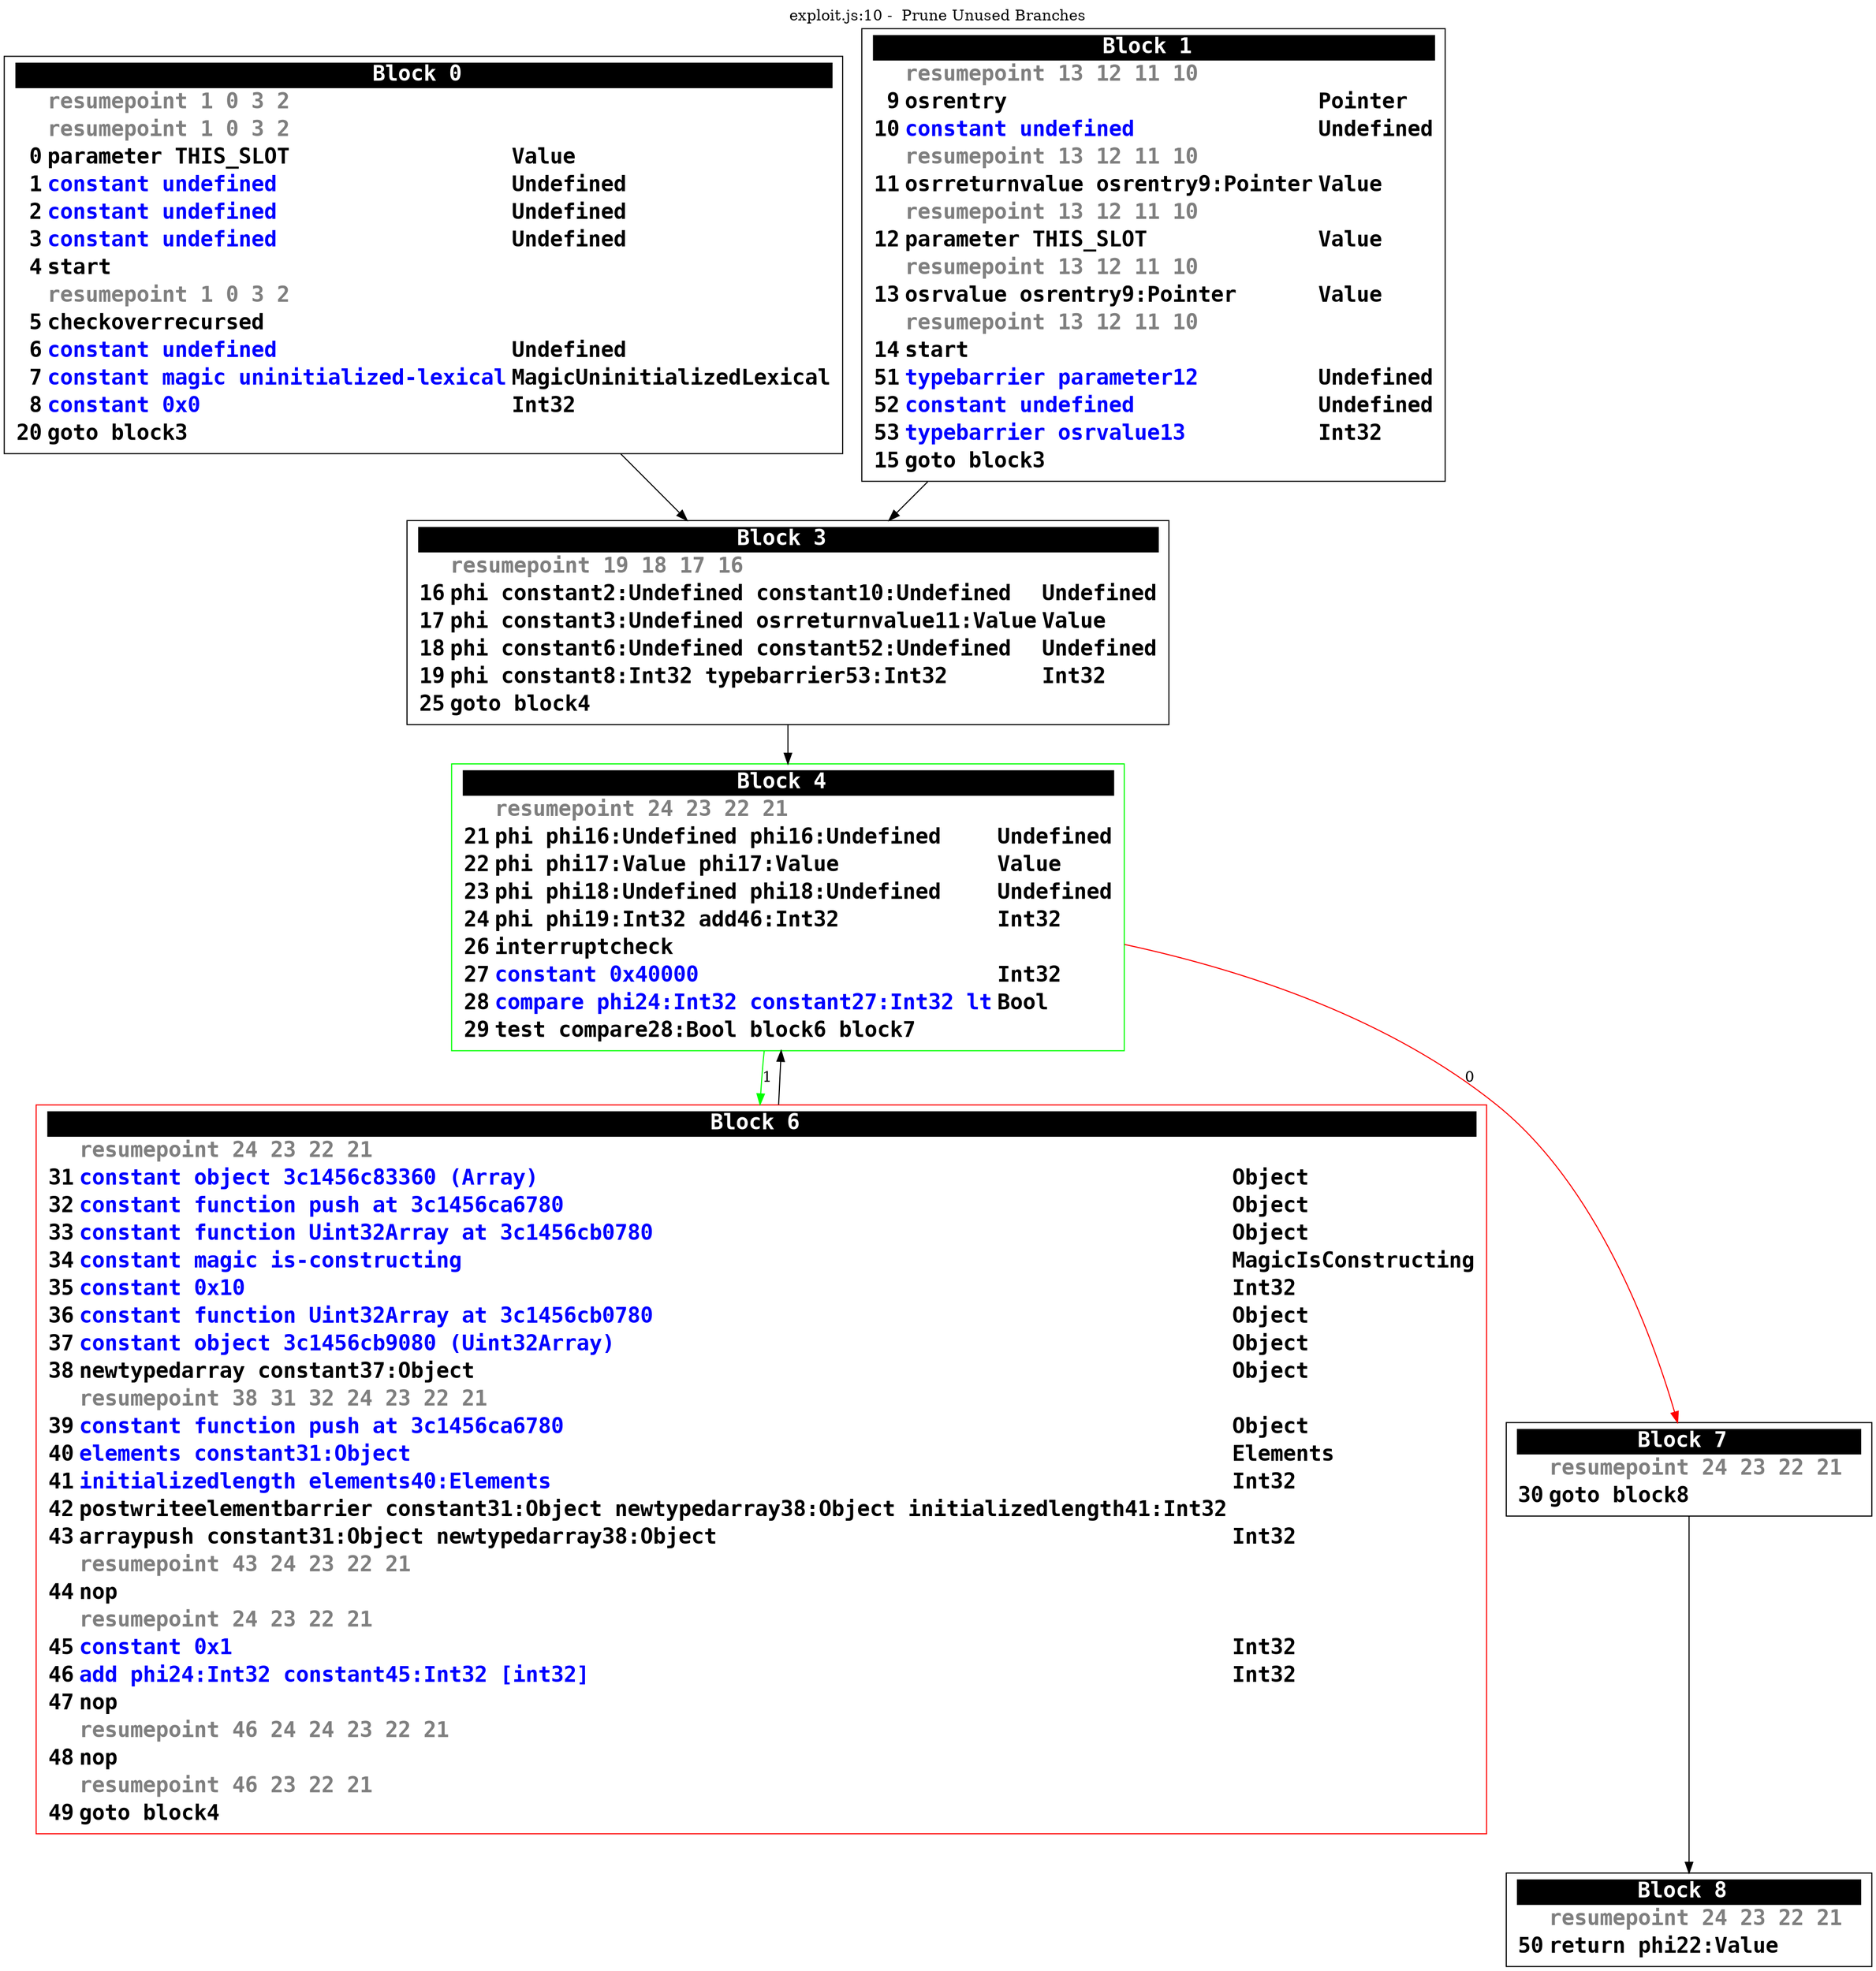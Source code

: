 digraph {
labelloc = t;
labelfontsize = 30;
label = "exploit.js:10 -  Prune Unused Branches";
  rankdir=TB
  splines=true

  "Block0" [ shape=box fontsize=20 fontname="Consolas Bold" label=<<table border="0" cellborder="0" cellpadding="1"><tr><td align="center" bgcolor="black" colspan="3"><font color="white">Block 0 </font></td></tr><tr><td align="left"></td><td align="left"><font color="grey50">resumepoint 1 0 3 2 </font></td><td></td></tr><tr><td align="left"></td><td align="left"><font color="grey50">resumepoint 1 0 3 2 </font></td><td></td></tr><tr><td align="right" port="i0">0</td><td align="left">parameter THIS_SLOT</td><td align="left">Value</td></tr><tr><td align="right" port="i1">1</td><td align="left"><font color="blue">constant undefined</font></td><td align="left">Undefined</td></tr><tr><td align="right" port="i2">2</td><td align="left"><font color="blue">constant undefined</font></td><td align="left">Undefined</td></tr><tr><td align="right" port="i3">3</td><td align="left"><font color="blue">constant undefined</font></td><td align="left">Undefined</td></tr><tr><td align="right" port="i4">4</td><td align="left">start</td></tr><tr><td align="left"></td><td align="left"><font color="grey50">resumepoint 1 0 3 2 </font></td><td></td></tr><tr><td align="right" port="i5">5</td><td align="left">checkoverrecursed</td></tr><tr><td align="right" port="i6">6</td><td align="left"><font color="blue">constant undefined</font></td><td align="left">Undefined</td></tr><tr><td align="right" port="i7">7</td><td align="left"><font color="blue">constant magic uninitialized-lexical</font></td><td align="left">MagicUninitializedLexical</td></tr><tr><td align="right" port="i8">8</td><td align="left"><font color="blue">constant 0x0</font></td><td align="left">Int32</td></tr><tr><td align="right" port="i20">20</td><td align="left">goto block3</td></tr></table>> ] ;
  "Block1" [ shape=box fontsize=20 fontname="Consolas Bold" label=<<table border="0" cellborder="0" cellpadding="1"><tr><td align="center" bgcolor="black" colspan="3"><font color="white">Block 1 </font></td></tr><tr><td align="left"></td><td align="left"><font color="grey50">resumepoint 13 12 11 10 </font></td><td></td></tr><tr><td align="right" port="i9">9</td><td align="left">osrentry</td><td align="left">Pointer</td></tr><tr><td align="right" port="i10">10</td><td align="left"><font color="blue">constant undefined</font></td><td align="left">Undefined</td></tr><tr><td align="left"></td><td align="left"><font color="grey50">resumepoint 13 12 11 10 </font></td><td></td></tr><tr><td align="right" port="i11">11</td><td align="left">osrreturnvalue osrentry9:Pointer</td><td align="left">Value</td></tr><tr><td align="left"></td><td align="left"><font color="grey50">resumepoint 13 12 11 10 </font></td><td></td></tr><tr><td align="right" port="i12">12</td><td align="left">parameter THIS_SLOT</td><td align="left">Value</td></tr><tr><td align="left"></td><td align="left"><font color="grey50">resumepoint 13 12 11 10 </font></td><td></td></tr><tr><td align="right" port="i13">13</td><td align="left">osrvalue osrentry9:Pointer</td><td align="left">Value</td></tr><tr><td align="left"></td><td align="left"><font color="grey50">resumepoint 13 12 11 10 </font></td><td></td></tr><tr><td align="right" port="i14">14</td><td align="left">start</td></tr><tr><td align="right" port="i51">51</td><td align="left"><font color="blue">typebarrier parameter12</font></td><td align="left">Undefined</td></tr><tr><td align="right" port="i52">52</td><td align="left"><font color="blue">constant undefined</font></td><td align="left">Undefined</td></tr><tr><td align="right" port="i53">53</td><td align="left"><font color="blue">typebarrier osrvalue13</font></td><td align="left">Int32</td></tr><tr><td align="right" port="i15">15</td><td align="left">goto block3</td></tr></table>> ] ;
  "Block3" [ shape=box fontsize=20 fontname="Consolas Bold" label=<<table border="0" cellborder="0" cellpadding="1"><tr><td align="center" bgcolor="black" colspan="3"><font color="white">Block 3 </font></td></tr><tr><td align="left"></td><td align="left"><font color="grey50">resumepoint 19 18 17 16 </font></td><td></td></tr><tr><td align="right" port="i16">16</td><td align="left">phi constant2:Undefined constant10:Undefined</td><td align="left">Undefined</td></tr><tr><td align="right" port="i17">17</td><td align="left">phi constant3:Undefined osrreturnvalue11:Value</td><td align="left">Value</td></tr><tr><td align="right" port="i18">18</td><td align="left">phi constant6:Undefined constant52:Undefined</td><td align="left">Undefined</td></tr><tr><td align="right" port="i19">19</td><td align="left">phi constant8:Int32 typebarrier53:Int32</td><td align="left">Int32</td></tr><tr><td align="right" port="i25">25</td><td align="left">goto block4</td></tr></table>> ] ;
  "Block4" [ color=green shape=box fontsize=20 fontname="Consolas Bold" label=<<table border="0" cellborder="0" cellpadding="1"><tr><td align="center" bgcolor="black" colspan="3"><font color="white">Block 4 </font></td></tr><tr><td align="left"></td><td align="left"><font color="grey50">resumepoint 24 23 22 21 </font></td><td></td></tr><tr><td align="right" port="i21">21</td><td align="left">phi phi16:Undefined phi16:Undefined</td><td align="left">Undefined</td></tr><tr><td align="right" port="i22">22</td><td align="left">phi phi17:Value phi17:Value</td><td align="left">Value</td></tr><tr><td align="right" port="i23">23</td><td align="left">phi phi18:Undefined phi18:Undefined</td><td align="left">Undefined</td></tr><tr><td align="right" port="i24">24</td><td align="left">phi phi19:Int32 add46:Int32</td><td align="left">Int32</td></tr><tr><td align="right" port="i26">26</td><td align="left">interruptcheck</td></tr><tr><td align="right" port="i27">27</td><td align="left"><font color="blue">constant 0x40000</font></td><td align="left">Int32</td></tr><tr><td align="right" port="i28">28</td><td align="left"><font color="blue">compare phi24:Int32 constant27:Int32 lt</font></td><td align="left">Bool</td></tr><tr><td align="right" port="i29">29</td><td align="left">test compare28:Bool block6 block7</td></tr></table>> ] ;
  "Block6" [ color=red shape=box fontsize=20 fontname="Consolas Bold" label=<<table border="0" cellborder="0" cellpadding="1"><tr><td align="center" bgcolor="black" colspan="3"><font color="white">Block 6 </font></td></tr><tr><td align="left"></td><td align="left"><font color="grey50">resumepoint 24 23 22 21 </font></td><td></td></tr><tr><td align="right" port="i31">31</td><td align="left"><font color="blue">constant object 3c1456c83360 (Array)</font></td><td align="left">Object</td></tr><tr><td align="right" port="i32">32</td><td align="left"><font color="blue">constant function push at 3c1456ca6780</font></td><td align="left">Object</td></tr><tr><td align="right" port="i33">33</td><td align="left"><font color="blue">constant function Uint32Array at 3c1456cb0780</font></td><td align="left">Object</td></tr><tr><td align="right" port="i34">34</td><td align="left"><font color="blue">constant magic is-constructing</font></td><td align="left">MagicIsConstructing</td></tr><tr><td align="right" port="i35">35</td><td align="left"><font color="blue">constant 0x10</font></td><td align="left">Int32</td></tr><tr><td align="right" port="i36">36</td><td align="left"><font color="blue">constant function Uint32Array at 3c1456cb0780</font></td><td align="left">Object</td></tr><tr><td align="right" port="i37">37</td><td align="left"><font color="blue">constant object 3c1456cb9080 (Uint32Array)</font></td><td align="left">Object</td></tr><tr><td align="right" port="i38">38</td><td align="left">newtypedarray constant37:Object</td><td align="left">Object</td></tr><tr><td align="left"></td><td align="left"><font color="grey50">resumepoint 38 31 32 24 23 22 21 </font></td><td></td></tr><tr><td align="right" port="i39">39</td><td align="left"><font color="blue">constant function push at 3c1456ca6780</font></td><td align="left">Object</td></tr><tr><td align="right" port="i40">40</td><td align="left"><font color="blue">elements constant31:Object</font></td><td align="left">Elements</td></tr><tr><td align="right" port="i41">41</td><td align="left"><font color="blue">initializedlength elements40:Elements</font></td><td align="left">Int32</td></tr><tr><td align="right" port="i42">42</td><td align="left">postwriteelementbarrier constant31:Object newtypedarray38:Object initializedlength41:Int32</td></tr><tr><td align="right" port="i43">43</td><td align="left">arraypush constant31:Object newtypedarray38:Object</td><td align="left">Int32</td></tr><tr><td align="left"></td><td align="left"><font color="grey50">resumepoint 43 24 23 22 21 </font></td><td></td></tr><tr><td align="right" port="i44">44</td><td align="left">nop</td></tr><tr><td align="left"></td><td align="left"><font color="grey50">resumepoint 24 23 22 21 </font></td><td></td></tr><tr><td align="right" port="i45">45</td><td align="left"><font color="blue">constant 0x1</font></td><td align="left">Int32</td></tr><tr><td align="right" port="i46">46</td><td align="left"><font color="blue">add phi24:Int32 constant45:Int32 [int32]</font></td><td align="left">Int32</td></tr><tr><td align="right" port="i47">47</td><td align="left">nop</td></tr><tr><td align="left"></td><td align="left"><font color="grey50">resumepoint 46 24 24 23 22 21 </font></td><td></td></tr><tr><td align="right" port="i48">48</td><td align="left">nop</td></tr><tr><td align="left"></td><td align="left"><font color="grey50">resumepoint 46 23 22 21 </font></td><td></td></tr><tr><td align="right" port="i49">49</td><td align="left">goto block4</td></tr></table>> ] ;
  "Block7" [ shape=box fontsize=20 fontname="Consolas Bold" label=<<table border="0" cellborder="0" cellpadding="1"><tr><td align="center" bgcolor="black" colspan="3"><font color="white">Block 7 </font></td></tr><tr><td align="left"></td><td align="left"><font color="grey50">resumepoint 24 23 22 21 </font></td><td></td></tr><tr><td align="right" port="i30">30</td><td align="left">goto block8</td></tr></table>> ] ;
  "Block8" [ shape=box fontsize=20 fontname="Consolas Bold" label=<<table border="0" cellborder="0" cellpadding="1"><tr><td align="center" bgcolor="black" colspan="3"><font color="white">Block 8 </font></td></tr><tr><td align="left"></td><td align="left"><font color="grey50">resumepoint 24 23 22 21 </font></td><td></td></tr><tr><td align="right" port="i50">50</td><td align="left">return phi22:Value</td></tr></table>> ] ;

  "Block0" -> "Block3" ;
  "Block1" -> "Block3" ;
  "Block3" -> "Block4" ;
  "Block4" -> "Block6" [ color=green label=1 ] ;
  "Block4" -> "Block7" [ color=red label=0 ] ;
  "Block6" -> "Block4" ;
  "Block7" -> "Block8" ;
}
